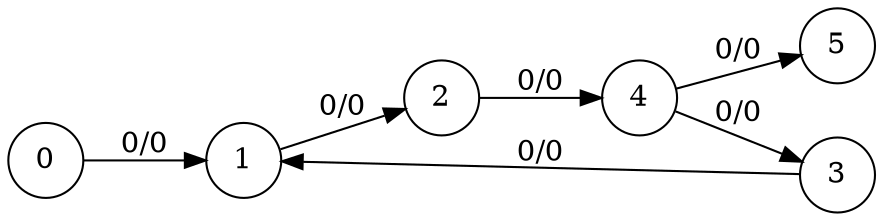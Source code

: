 digraph finite_state_machine {
	rankdir=LR;
	node [shape = circle];
	0 -> 1 [ label = "0/0" ];
	4 -> 5 [ label = "0/0" ];
	4 -> 3 [ label = "0/0" ];
	2 -> 4 [ label = "0/0" ];
	1 -> 2 [ label = "0/0" ];
	3 -> 1 [ label = "0/0" ];
}
